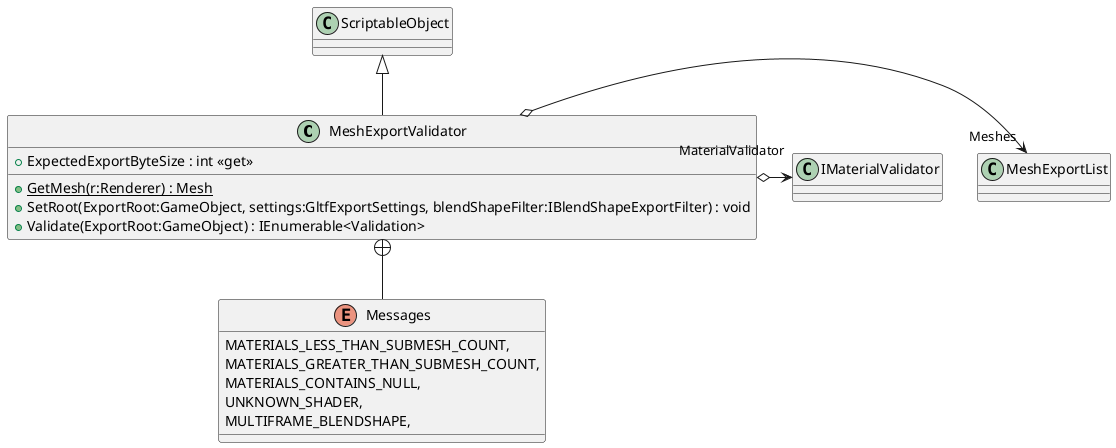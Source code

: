 @startuml
class MeshExportValidator {
    + {static} GetMesh(r:Renderer) : Mesh
    + ExpectedExportByteSize : int <<get>>
    + SetRoot(ExportRoot:GameObject, settings:GltfExportSettings, blendShapeFilter:IBlendShapeExportFilter) : void
    + Validate(ExportRoot:GameObject) : IEnumerable<Validation>
}
enum Messages {
    MATERIALS_LESS_THAN_SUBMESH_COUNT,
    MATERIALS_GREATER_THAN_SUBMESH_COUNT,
    MATERIALS_CONTAINS_NULL,
    UNKNOWN_SHADER,
    MULTIFRAME_BLENDSHAPE,
}
ScriptableObject <|-- MeshExportValidator
MeshExportValidator o-> "Meshes" MeshExportList
MeshExportValidator o-> "MaterialValidator" IMaterialValidator
MeshExportValidator +-- Messages
@enduml
